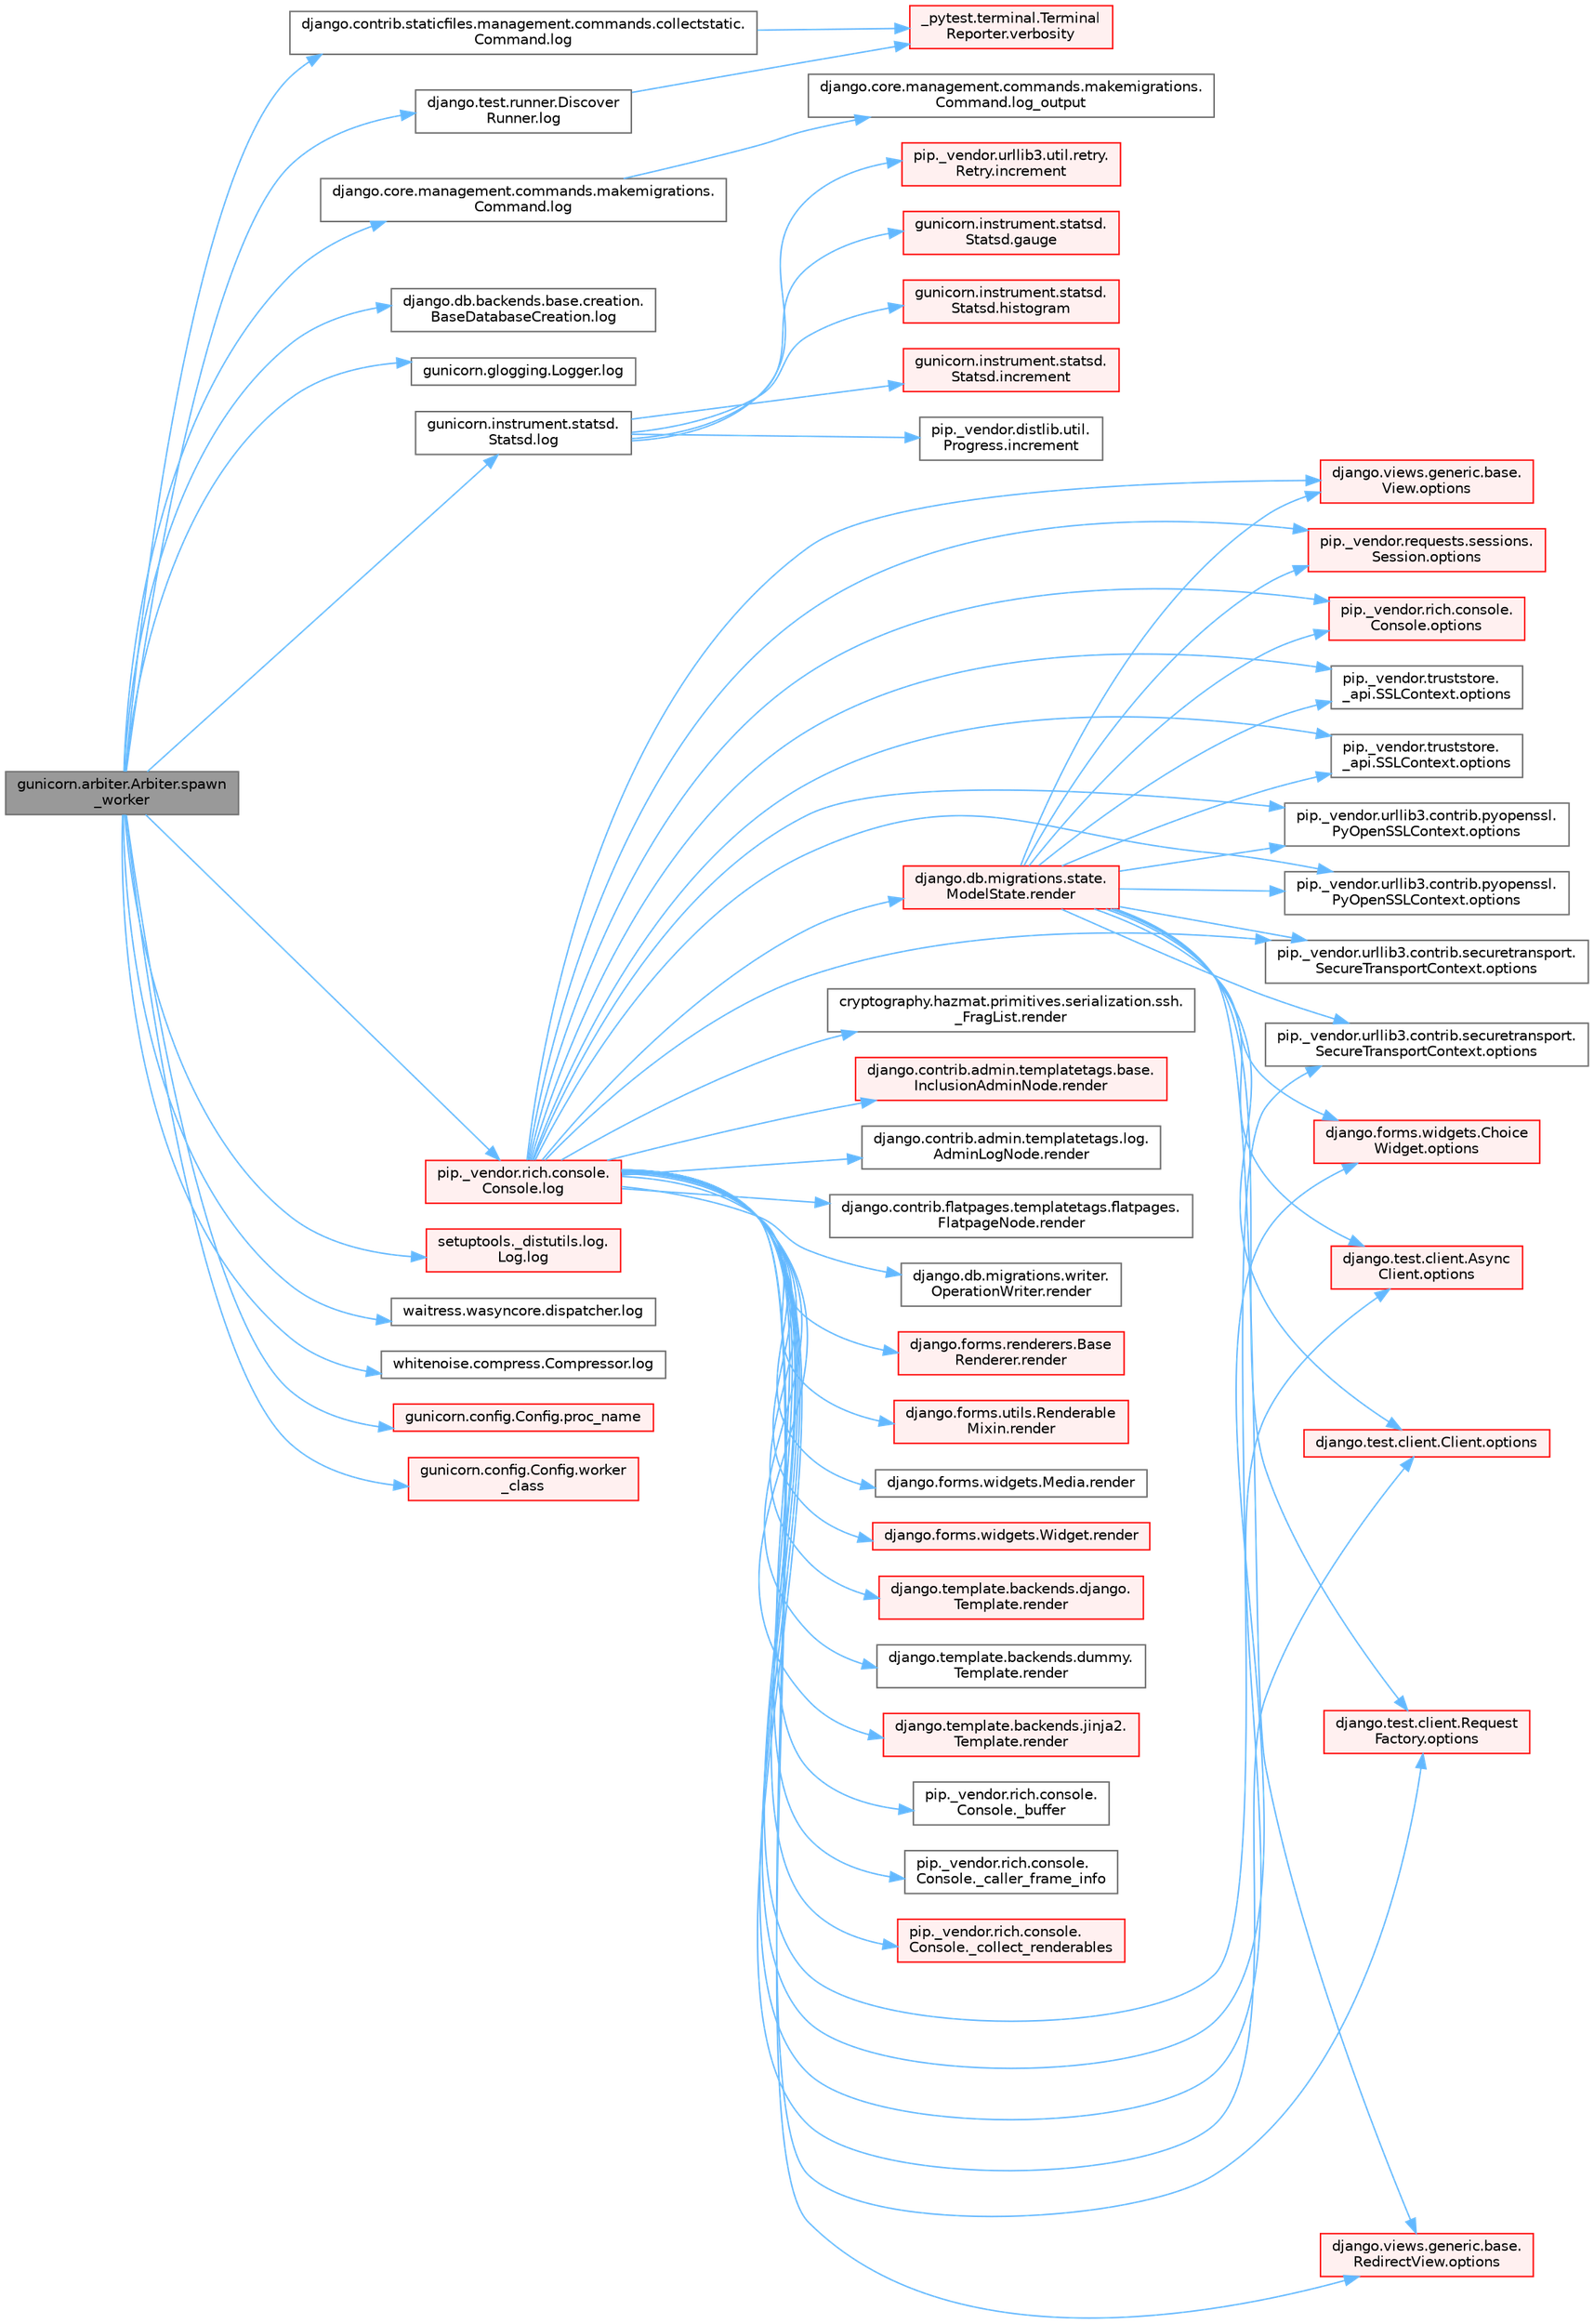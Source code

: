 digraph "gunicorn.arbiter.Arbiter.spawn_worker"
{
 // LATEX_PDF_SIZE
  bgcolor="transparent";
  edge [fontname=Helvetica,fontsize=10,labelfontname=Helvetica,labelfontsize=10];
  node [fontname=Helvetica,fontsize=10,shape=box,height=0.2,width=0.4];
  rankdir="LR";
  Node1 [id="Node000001",label="gunicorn.arbiter.Arbiter.spawn\l_worker",height=0.2,width=0.4,color="gray40", fillcolor="grey60", style="filled", fontcolor="black",tooltip=" "];
  Node1 -> Node2 [id="edge1_Node000001_Node000002",color="steelblue1",style="solid",tooltip=" "];
  Node2 [id="Node000002",label="django.contrib.staticfiles.management.commands.collectstatic.\lCommand.log",height=0.2,width=0.4,color="grey40", fillcolor="white", style="filled",URL="$classdjango_1_1contrib_1_1staticfiles_1_1management_1_1commands_1_1collectstatic_1_1_command.html#a0e93191b90ee0993e3286343d0b2de0e",tooltip=" "];
  Node2 -> Node3 [id="edge2_Node000002_Node000003",color="steelblue1",style="solid",tooltip=" "];
  Node3 [id="Node000003",label="_pytest.terminal.Terminal\lReporter.verbosity",height=0.2,width=0.4,color="red", fillcolor="#FFF0F0", style="filled",URL="$class__pytest_1_1terminal_1_1_terminal_reporter.html#a620047ffec9ba4f5cca84af25b3adbcf",tooltip=" "];
  Node1 -> Node6 [id="edge3_Node000001_Node000006",color="steelblue1",style="solid",tooltip=" "];
  Node6 [id="Node000006",label="django.core.management.commands.makemigrations.\lCommand.log",height=0.2,width=0.4,color="grey40", fillcolor="white", style="filled",URL="$classdjango_1_1core_1_1management_1_1commands_1_1makemigrations_1_1_command.html#a0409d121552878a7416460dba8274880",tooltip=" "];
  Node6 -> Node7 [id="edge4_Node000006_Node000007",color="steelblue1",style="solid",tooltip=" "];
  Node7 [id="Node000007",label="django.core.management.commands.makemigrations.\lCommand.log_output",height=0.2,width=0.4,color="grey40", fillcolor="white", style="filled",URL="$classdjango_1_1core_1_1management_1_1commands_1_1makemigrations_1_1_command.html#ad6cb5d402888250fc170034fdee93f6d",tooltip=" "];
  Node1 -> Node8 [id="edge5_Node000001_Node000008",color="steelblue1",style="solid",tooltip=" "];
  Node8 [id="Node000008",label="django.db.backends.base.creation.\lBaseDatabaseCreation.log",height=0.2,width=0.4,color="grey40", fillcolor="white", style="filled",URL="$classdjango_1_1db_1_1backends_1_1base_1_1creation_1_1_base_database_creation.html#ac297ec931db5ec68c271ec0d91be7183",tooltip=" "];
  Node1 -> Node9 [id="edge6_Node000001_Node000009",color="steelblue1",style="solid",tooltip=" "];
  Node9 [id="Node000009",label="django.test.runner.Discover\lRunner.log",height=0.2,width=0.4,color="grey40", fillcolor="white", style="filled",URL="$classdjango_1_1test_1_1runner_1_1_discover_runner.html#af5ad8e2895b3f0c5e0a6d7113199d641",tooltip=" "];
  Node9 -> Node3 [id="edge7_Node000009_Node000003",color="steelblue1",style="solid",tooltip=" "];
  Node1 -> Node10 [id="edge8_Node000001_Node000010",color="steelblue1",style="solid",tooltip=" "];
  Node10 [id="Node000010",label="gunicorn.glogging.Logger.log",height=0.2,width=0.4,color="grey40", fillcolor="white", style="filled",URL="$classgunicorn_1_1glogging_1_1_logger.html#ad6941dede526094643dd02c53c3449b0",tooltip=" "];
  Node1 -> Node11 [id="edge9_Node000001_Node000011",color="steelblue1",style="solid",tooltip=" "];
  Node11 [id="Node000011",label="gunicorn.instrument.statsd.\lStatsd.log",height=0.2,width=0.4,color="grey40", fillcolor="white", style="filled",URL="$classgunicorn_1_1instrument_1_1statsd_1_1_statsd.html#ab99145cf0b7c66dbcebcbdcbd44b4953",tooltip=" "];
  Node11 -> Node12 [id="edge10_Node000011_Node000012",color="steelblue1",style="solid",tooltip=" "];
  Node12 [id="Node000012",label="gunicorn.instrument.statsd.\lStatsd.gauge",height=0.2,width=0.4,color="red", fillcolor="#FFF0F0", style="filled",URL="$classgunicorn_1_1instrument_1_1statsd_1_1_statsd.html#a6cebc76ae769412dfb0f0a3ec727c50d",tooltip=" "];
  Node11 -> Node14 [id="edge11_Node000011_Node000014",color="steelblue1",style="solid",tooltip=" "];
  Node14 [id="Node000014",label="gunicorn.instrument.statsd.\lStatsd.histogram",height=0.2,width=0.4,color="red", fillcolor="#FFF0F0", style="filled",URL="$classgunicorn_1_1instrument_1_1statsd_1_1_statsd.html#adee3cb12a43f643cca3c9084d77285b4",tooltip=" "];
  Node11 -> Node15 [id="edge12_Node000011_Node000015",color="steelblue1",style="solid",tooltip=" "];
  Node15 [id="Node000015",label="gunicorn.instrument.statsd.\lStatsd.increment",height=0.2,width=0.4,color="red", fillcolor="#FFF0F0", style="filled",URL="$classgunicorn_1_1instrument_1_1statsd_1_1_statsd.html#a5527687726a051a5182ee13a842b08fd",tooltip=" "];
  Node11 -> Node16 [id="edge13_Node000011_Node000016",color="steelblue1",style="solid",tooltip=" "];
  Node16 [id="Node000016",label="pip._vendor.distlib.util.\lProgress.increment",height=0.2,width=0.4,color="grey40", fillcolor="white", style="filled",URL="$classpip_1_1__vendor_1_1distlib_1_1util_1_1_progress.html#a197ffd4ac8a74898742a6cde5b4c5466",tooltip=" "];
  Node11 -> Node17 [id="edge14_Node000011_Node000017",color="steelblue1",style="solid",tooltip=" "];
  Node17 [id="Node000017",label="pip._vendor.urllib3.util.retry.\lRetry.increment",height=0.2,width=0.4,color="red", fillcolor="#FFF0F0", style="filled",URL="$classpip_1_1__vendor_1_1urllib3_1_1util_1_1retry_1_1_retry.html#a88dd993ccb2ef4b2bfa9ad0571374b12",tooltip=" "];
  Node1 -> Node1120 [id="edge15_Node000001_Node001120",color="steelblue1",style="solid",tooltip=" "];
  Node1120 [id="Node001120",label="pip._vendor.rich.console.\lConsole.log",height=0.2,width=0.4,color="red", fillcolor="#FFF0F0", style="filled",URL="$classpip_1_1__vendor_1_1rich_1_1console_1_1_console.html#af9c77e39f9413fc2b134c60cfa23b0f1",tooltip=" "];
  Node1120 -> Node330 [id="edge16_Node001120_Node000330",color="steelblue1",style="solid",tooltip=" "];
  Node330 [id="Node000330",label="pip._vendor.rich.console.\lConsole._buffer",height=0.2,width=0.4,color="grey40", fillcolor="white", style="filled",URL="$classpip_1_1__vendor_1_1rich_1_1console_1_1_console.html#a51eaf031922c907e4085937b82f5564e",tooltip=" "];
  Node1120 -> Node1121 [id="edge17_Node001120_Node001121",color="steelblue1",style="solid",tooltip=" "];
  Node1121 [id="Node001121",label="pip._vendor.rich.console.\lConsole._caller_frame_info",height=0.2,width=0.4,color="grey40", fillcolor="white", style="filled",URL="$classpip_1_1__vendor_1_1rich_1_1console_1_1_console.html#ac43cb4290591af4f04cd264aa1fc1b0f",tooltip=" "];
  Node1120 -> Node331 [id="edge18_Node001120_Node000331",color="steelblue1",style="solid",tooltip=" "];
  Node331 [id="Node000331",label="pip._vendor.rich.console.\lConsole._collect_renderables",height=0.2,width=0.4,color="red", fillcolor="#FFF0F0", style="filled",URL="$classpip_1_1__vendor_1_1rich_1_1console_1_1_console.html#ab053dc750094e77e036523f6d2c14899",tooltip=" "];
  Node1120 -> Node341 [id="edge19_Node001120_Node000341",color="steelblue1",style="solid",tooltip=" "];
  Node341 [id="Node000341",label="django.forms.widgets.Choice\lWidget.options",height=0.2,width=0.4,color="red", fillcolor="#FFF0F0", style="filled",URL="$classdjango_1_1forms_1_1widgets_1_1_choice_widget.html#a8575b90386fc2027f38ea00133cef250",tooltip=" "];
  Node1120 -> Node1122 [id="edge20_Node001120_Node001122",color="steelblue1",style="solid",tooltip=" "];
  Node1122 [id="Node001122",label="django.test.client.Async\lClient.options",height=0.2,width=0.4,color="red", fillcolor="#FFF0F0", style="filled",URL="$classdjango_1_1test_1_1client_1_1_async_client.html#a84509c6347cbc018e6335b924ec841a2",tooltip=" "];
  Node1120 -> Node1298 [id="edge21_Node001120_Node001298",color="steelblue1",style="solid",tooltip=" "];
  Node1298 [id="Node001298",label="django.test.client.Client.options",height=0.2,width=0.4,color="red", fillcolor="#FFF0F0", style="filled",URL="$classdjango_1_1test_1_1client_1_1_client.html#a839ea6375ca2184b3b60550938b6824c",tooltip=" "];
  Node1120 -> Node1301 [id="edge22_Node001120_Node001301",color="steelblue1",style="solid",tooltip=" "];
  Node1301 [id="Node001301",label="django.test.client.Request\lFactory.options",height=0.2,width=0.4,color="red", fillcolor="#FFF0F0", style="filled",URL="$classdjango_1_1test_1_1client_1_1_request_factory.html#a438a7e1be2437d680cd78d11dee77c54",tooltip=" "];
  Node1120 -> Node1348 [id="edge23_Node001120_Node001348",color="steelblue1",style="solid",tooltip=" "];
  Node1348 [id="Node001348",label="django.views.generic.base.\lRedirectView.options",height=0.2,width=0.4,color="red", fillcolor="#FFF0F0", style="filled",URL="$classdjango_1_1views_1_1generic_1_1base_1_1_redirect_view.html#a444de156c79647344c987295c47a76e1",tooltip=" "];
  Node1120 -> Node1561 [id="edge24_Node001120_Node001561",color="steelblue1",style="solid",tooltip=" "];
  Node1561 [id="Node001561",label="django.views.generic.base.\lView.options",height=0.2,width=0.4,color="red", fillcolor="#FFF0F0", style="filled",URL="$classdjango_1_1views_1_1generic_1_1base_1_1_view.html#a4d1dc440a5bae11bd7859d20ca9948e1",tooltip=" "];
  Node1120 -> Node1564 [id="edge25_Node001120_Node001564",color="steelblue1",style="solid",tooltip=" "];
  Node1564 [id="Node001564",label="pip._vendor.requests.sessions.\lSession.options",height=0.2,width=0.4,color="red", fillcolor="#FFF0F0", style="filled",URL="$classpip_1_1__vendor_1_1requests_1_1sessions_1_1_session.html#a210270880f90521b3b3014748ecd87e9",tooltip=" "];
  Node1120 -> Node1565 [id="edge26_Node001120_Node001565",color="steelblue1",style="solid",tooltip=" "];
  Node1565 [id="Node001565",label="pip._vendor.rich.console.\lConsole.options",height=0.2,width=0.4,color="red", fillcolor="#FFF0F0", style="filled",URL="$classpip_1_1__vendor_1_1rich_1_1console_1_1_console.html#a41c8efe30ea45a9a4a3f8c34c688fe00",tooltip=" "];
  Node1120 -> Node1573 [id="edge27_Node001120_Node001573",color="steelblue1",style="solid",tooltip=" "];
  Node1573 [id="Node001573",label="pip._vendor.truststore.\l_api.SSLContext.options",height=0.2,width=0.4,color="grey40", fillcolor="white", style="filled",URL="$classpip_1_1__vendor_1_1truststore_1_1__api_1_1_s_s_l_context.html#a6755b8a82c0de77273744b73a826678d",tooltip=" "];
  Node1120 -> Node1574 [id="edge28_Node001120_Node001574",color="steelblue1",style="solid",tooltip=" "];
  Node1574 [id="Node001574",label="pip._vendor.truststore.\l_api.SSLContext.options",height=0.2,width=0.4,color="grey40", fillcolor="white", style="filled",URL="$classpip_1_1__vendor_1_1truststore_1_1__api_1_1_s_s_l_context.html#a90bd5b81f087b6628b2f681ce6cffcd6",tooltip=" "];
  Node1120 -> Node1575 [id="edge29_Node001120_Node001575",color="steelblue1",style="solid",tooltip=" "];
  Node1575 [id="Node001575",label="pip._vendor.urllib3.contrib.pyopenssl.\lPyOpenSSLContext.options",height=0.2,width=0.4,color="grey40", fillcolor="white", style="filled",URL="$classpip_1_1__vendor_1_1urllib3_1_1contrib_1_1pyopenssl_1_1_py_open_s_s_l_context.html#a3f539cc9d4b91d2fb90d7f8aef3810c1",tooltip=" "];
  Node1120 -> Node1576 [id="edge30_Node001120_Node001576",color="steelblue1",style="solid",tooltip=" "];
  Node1576 [id="Node001576",label="pip._vendor.urllib3.contrib.pyopenssl.\lPyOpenSSLContext.options",height=0.2,width=0.4,color="grey40", fillcolor="white", style="filled",URL="$classpip_1_1__vendor_1_1urllib3_1_1contrib_1_1pyopenssl_1_1_py_open_s_s_l_context.html#a8475fc4f3e83d92654b066a9422908dc",tooltip=" "];
  Node1120 -> Node1577 [id="edge31_Node001120_Node001577",color="steelblue1",style="solid",tooltip=" "];
  Node1577 [id="Node001577",label="pip._vendor.urllib3.contrib.securetransport.\lSecureTransportContext.options",height=0.2,width=0.4,color="grey40", fillcolor="white", style="filled",URL="$classpip_1_1__vendor_1_1urllib3_1_1contrib_1_1securetransport_1_1_secure_transport_context.html#ae19920941647ed0b43e0ed7d96e12457",tooltip=" "];
  Node1120 -> Node1578 [id="edge32_Node001120_Node001578",color="steelblue1",style="solid",tooltip=" "];
  Node1578 [id="Node001578",label="pip._vendor.urllib3.contrib.securetransport.\lSecureTransportContext.options",height=0.2,width=0.4,color="grey40", fillcolor="white", style="filled",URL="$classpip_1_1__vendor_1_1urllib3_1_1contrib_1_1securetransport_1_1_secure_transport_context.html#acf6c1ec11ca09e30c9c70d7dc26afacd",tooltip=" "];
  Node1120 -> Node3821 [id="edge33_Node001120_Node003821",color="steelblue1",style="solid",tooltip=" "];
  Node3821 [id="Node003821",label="cryptography.hazmat.primitives.serialization.ssh.\l_FragList.render",height=0.2,width=0.4,color="grey40", fillcolor="white", style="filled",URL="$classcryptography_1_1hazmat_1_1primitives_1_1serialization_1_1ssh_1_1___frag_list.html#adb86a47aab3646d46cfde49b7a4408a0",tooltip=" "];
  Node1120 -> Node3822 [id="edge34_Node001120_Node003822",color="steelblue1",style="solid",tooltip=" "];
  Node3822 [id="Node003822",label="django.contrib.admin.templatetags.base.\lInclusionAdminNode.render",height=0.2,width=0.4,color="red", fillcolor="#FFF0F0", style="filled",URL="$classdjango_1_1contrib_1_1admin_1_1templatetags_1_1base_1_1_inclusion_admin_node.html#a5c909e3c155bf5e7736cc82df0006cda",tooltip=" "];
  Node1120 -> Node3823 [id="edge35_Node001120_Node003823",color="steelblue1",style="solid",tooltip=" "];
  Node3823 [id="Node003823",label="django.contrib.admin.templatetags.log.\lAdminLogNode.render",height=0.2,width=0.4,color="grey40", fillcolor="white", style="filled",URL="$classdjango_1_1contrib_1_1admin_1_1templatetags_1_1log_1_1_admin_log_node.html#a86b516f1be40628f1bd94a1dc420cb24",tooltip=" "];
  Node1120 -> Node3824 [id="edge36_Node001120_Node003824",color="steelblue1",style="solid",tooltip=" "];
  Node3824 [id="Node003824",label="django.contrib.flatpages.templatetags.flatpages.\lFlatpageNode.render",height=0.2,width=0.4,color="grey40", fillcolor="white", style="filled",URL="$classdjango_1_1contrib_1_1flatpages_1_1templatetags_1_1flatpages_1_1_flatpage_node.html#afc3c992ffd3bae82ad18431268d4eee9",tooltip=" "];
  Node1120 -> Node3825 [id="edge37_Node001120_Node003825",color="steelblue1",style="solid",tooltip=" "];
  Node3825 [id="Node003825",label="django.db.migrations.state.\lModelState.render",height=0.2,width=0.4,color="red", fillcolor="#FFF0F0", style="filled",URL="$classdjango_1_1db_1_1migrations_1_1state_1_1_model_state.html#abcfccbe8ebf6564386ec6908b6bc3178",tooltip=" "];
  Node3825 -> Node341 [id="edge38_Node003825_Node000341",color="steelblue1",style="solid",tooltip=" "];
  Node3825 -> Node1122 [id="edge39_Node003825_Node001122",color="steelblue1",style="solid",tooltip=" "];
  Node3825 -> Node1298 [id="edge40_Node003825_Node001298",color="steelblue1",style="solid",tooltip=" "];
  Node3825 -> Node1301 [id="edge41_Node003825_Node001301",color="steelblue1",style="solid",tooltip=" "];
  Node3825 -> Node1348 [id="edge42_Node003825_Node001348",color="steelblue1",style="solid",tooltip=" "];
  Node3825 -> Node1561 [id="edge43_Node003825_Node001561",color="steelblue1",style="solid",tooltip=" "];
  Node3825 -> Node1564 [id="edge44_Node003825_Node001564",color="steelblue1",style="solid",tooltip=" "];
  Node3825 -> Node1565 [id="edge45_Node003825_Node001565",color="steelblue1",style="solid",tooltip=" "];
  Node3825 -> Node1573 [id="edge46_Node003825_Node001573",color="steelblue1",style="solid",tooltip=" "];
  Node3825 -> Node1574 [id="edge47_Node003825_Node001574",color="steelblue1",style="solid",tooltip=" "];
  Node3825 -> Node1575 [id="edge48_Node003825_Node001575",color="steelblue1",style="solid",tooltip=" "];
  Node3825 -> Node1576 [id="edge49_Node003825_Node001576",color="steelblue1",style="solid",tooltip=" "];
  Node3825 -> Node1577 [id="edge50_Node003825_Node001577",color="steelblue1",style="solid",tooltip=" "];
  Node3825 -> Node1578 [id="edge51_Node003825_Node001578",color="steelblue1",style="solid",tooltip=" "];
  Node1120 -> Node3827 [id="edge52_Node001120_Node003827",color="steelblue1",style="solid",tooltip=" "];
  Node3827 [id="Node003827",label="django.db.migrations.writer.\lOperationWriter.render",height=0.2,width=0.4,color="grey40", fillcolor="white", style="filled",URL="$classdjango_1_1db_1_1migrations_1_1writer_1_1_operation_writer.html#a6c0937fe3e8b072ea0d6c73954edaeef",tooltip=" "];
  Node1120 -> Node3828 [id="edge53_Node001120_Node003828",color="steelblue1",style="solid",tooltip=" "];
  Node3828 [id="Node003828",label="django.forms.renderers.Base\lRenderer.render",height=0.2,width=0.4,color="red", fillcolor="#FFF0F0", style="filled",URL="$classdjango_1_1forms_1_1renderers_1_1_base_renderer.html#afc2864a13f4b09dd1ed354c16e047652",tooltip=" "];
  Node1120 -> Node3860 [id="edge54_Node001120_Node003860",color="steelblue1",style="solid",tooltip=" "];
  Node3860 [id="Node003860",label="django.forms.utils.Renderable\lMixin.render",height=0.2,width=0.4,color="red", fillcolor="#FFF0F0", style="filled",URL="$classdjango_1_1forms_1_1utils_1_1_renderable_mixin.html#acdc73a3b1da7190ea3c6e0e2cb22e297",tooltip=" "];
  Node1120 -> Node3861 [id="edge55_Node001120_Node003861",color="steelblue1",style="solid",tooltip=" "];
  Node3861 [id="Node003861",label="django.forms.widgets.Media.render",height=0.2,width=0.4,color="grey40", fillcolor="white", style="filled",URL="$classdjango_1_1forms_1_1widgets_1_1_media.html#a8619dcf905d1f6eba055d8c305557a34",tooltip=" "];
  Node1120 -> Node3862 [id="edge56_Node001120_Node003862",color="steelblue1",style="solid",tooltip=" "];
  Node3862 [id="Node003862",label="django.forms.widgets.Widget.render",height=0.2,width=0.4,color="red", fillcolor="#FFF0F0", style="filled",URL="$classdjango_1_1forms_1_1widgets_1_1_widget.html#a972266d3972b64c404467dea8d6e2809",tooltip=" "];
  Node1120 -> Node3878 [id="edge57_Node001120_Node003878",color="steelblue1",style="solid",tooltip=" "];
  Node3878 [id="Node003878",label="django.template.backends.django.\lTemplate.render",height=0.2,width=0.4,color="red", fillcolor="#FFF0F0", style="filled",URL="$classdjango_1_1template_1_1backends_1_1django_1_1_template.html#a12a44617b125b05f525f3e7262c1efc7",tooltip=" "];
  Node1120 -> Node3879 [id="edge58_Node001120_Node003879",color="steelblue1",style="solid",tooltip=" "];
  Node3879 [id="Node003879",label="django.template.backends.dummy.\lTemplate.render",height=0.2,width=0.4,color="grey40", fillcolor="white", style="filled",URL="$classdjango_1_1template_1_1backends_1_1dummy_1_1_template.html#a12bf197b5e1349e6ae932de146ff664a",tooltip=" "];
  Node1120 -> Node3880 [id="edge59_Node001120_Node003880",color="steelblue1",style="solid",tooltip=" "];
  Node3880 [id="Node003880",label="django.template.backends.jinja2.\lTemplate.render",height=0.2,width=0.4,color="red", fillcolor="#FFF0F0", style="filled",URL="$classdjango_1_1template_1_1backends_1_1jinja2_1_1_template.html#a2b736ba61eff462a2428d11c69cb3253",tooltip=" "];
  Node1 -> Node1279 [id="edge60_Node000001_Node001279",color="steelblue1",style="solid",tooltip=" "];
  Node1279 [id="Node001279",label="setuptools._distutils.log.\lLog.log",height=0.2,width=0.4,color="red", fillcolor="#FFF0F0", style="filled",URL="$classsetuptools_1_1__distutils_1_1log_1_1_log.html#af651bf90098b3f6c9f3913b91f0eda70",tooltip=" "];
  Node1 -> Node1282 [id="edge61_Node000001_Node001282",color="steelblue1",style="solid",tooltip=" "];
  Node1282 [id="Node001282",label="waitress.wasyncore.dispatcher.log",height=0.2,width=0.4,color="grey40", fillcolor="white", style="filled",URL="$classwaitress_1_1wasyncore_1_1dispatcher.html#ab4786338f40a0cf9e9df45b57d4c0a63",tooltip=" "];
  Node1 -> Node1283 [id="edge62_Node000001_Node001283",color="steelblue1",style="solid",tooltip=" "];
  Node1283 [id="Node001283",label="whitenoise.compress.Compressor.log",height=0.2,width=0.4,color="grey40", fillcolor="white", style="filled",URL="$classwhitenoise_1_1compress_1_1_compressor.html#aa70a9f98a4387e4d394529c17cdbee27",tooltip=" "];
  Node1 -> Node1284 [id="edge63_Node000001_Node001284",color="steelblue1",style="solid",tooltip=" "];
  Node1284 [id="Node001284",label="gunicorn.config.Config.proc_name",height=0.2,width=0.4,color="red", fillcolor="#FFF0F0", style="filled",URL="$classgunicorn_1_1config_1_1_config.html#af59145947d670d400784a1a1e4acdca9",tooltip=" "];
  Node1 -> Node4526 [id="edge64_Node000001_Node004526",color="steelblue1",style="solid",tooltip=" "];
  Node4526 [id="Node004526",label="gunicorn.config.Config.worker\l_class",height=0.2,width=0.4,color="red", fillcolor="#FFF0F0", style="filled",URL="$classgunicorn_1_1config_1_1_config.html#a243b71acadf86a418446257ea2c3e305",tooltip=" "];
}
